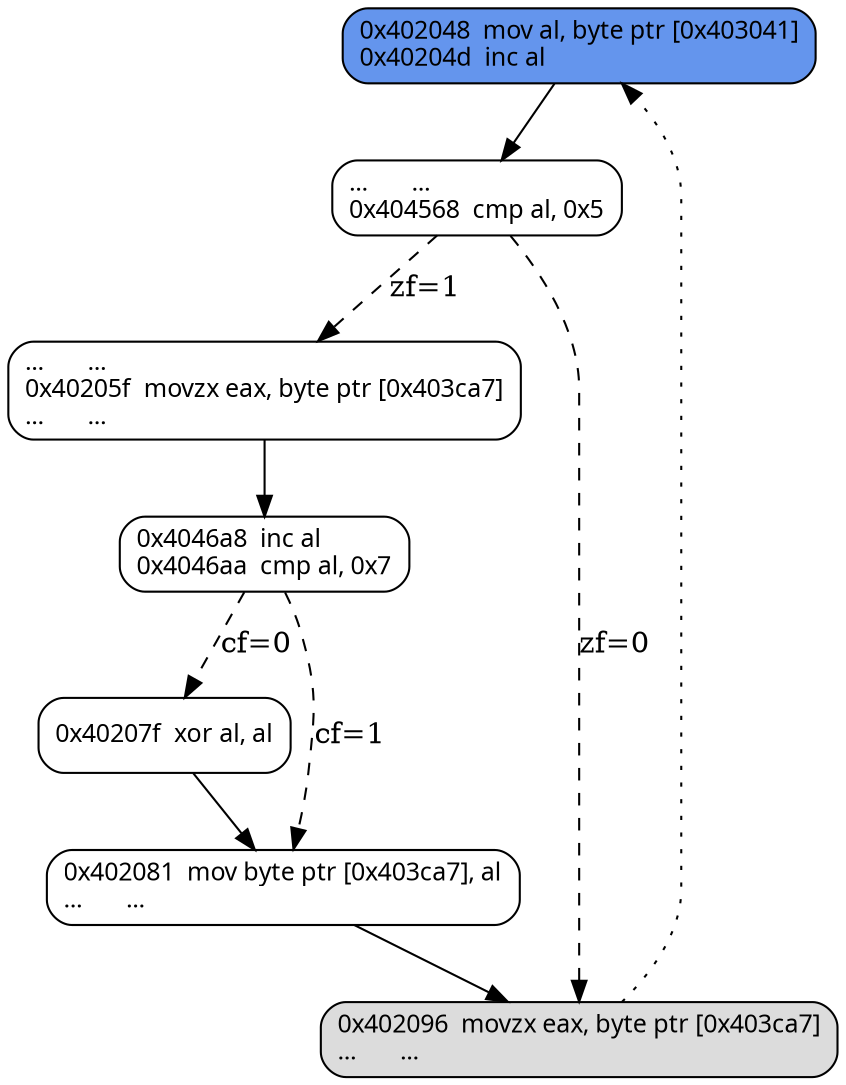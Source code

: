 digraph G {
  0 [
    fontname="Source Code Pro",
    fontsize=12, shape=box, style="rounded,filled", fillcolor=cornflowerblue,
    label="0x402048  mov al, byte ptr [0x403041]\l0x40204d  inc al\l"
  ];

  1 [
    fontname="Source Code Pro",
    fontsize=12, shape=box, style=rounded,
    label="...       ...\l0x404568  cmp al, 0x5\l"
  ];

  2 [
    fontname="Source Code Pro",
    fontsize=12, shape=box, style=rounded,
    label="...       ...\l0x40205f  movzx eax, byte ptr [0x403ca7]\l...       ...\l"
  ];

  3 [
    fontname="Source Code Pro",
    fontsize=12, shape=box, style=rounded,
    label="0x4046a8  inc al\l0x4046aa  cmp al, 0x7\l"
  ];

  4 [
    fontname="Source Code Pro",
    fontsize=12, shape=box, style=rounded,
    label="0x40207f  xor al, al\l"
  ];

  5 [
    fontname="Source Code Pro",
    fontsize=12, shape=box, style=rounded,
    label="0x402081  mov byte ptr [0x403ca7], al\l...       ...\l"
  ]

  6 [
    fontname="Source Code Pro",
    fontsize=12, shape=box, style="rounded,filled", fillcolor=gainsboro,
    label="0x402096  movzx eax, byte ptr [0x403ca7]\l...       ...\l"
  ]

  0 -> 1 [label="", style="solid"];
  1 -> 2 [label="zf=1", style="dashed"];
  1 -> 6 [label="zf=0", style="dashed"];
  2 -> 3 [label="", style="solid"];
  3 -> 4 [label="cf=0", style="dashed"];
  3 -> 5 [label="cf=1", style="dashed"];
  4 -> 5 [label="", style="solid"];
  5 -> 6 [label="", style="solid"];
  6 -> 0 [label="", style="dotted"];
}